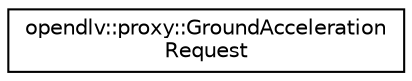 digraph "Graphical Class Hierarchy"
{
 // LATEX_PDF_SIZE
  edge [fontname="Helvetica",fontsize="10",labelfontname="Helvetica",labelfontsize="10"];
  node [fontname="Helvetica",fontsize="10",shape=record];
  rankdir="LR";
  Node0 [label="opendlv::proxy::GroundAcceleration\lRequest",height=0.2,width=0.4,color="black", fillcolor="white", style="filled",URL="$classopendlv_1_1proxy_1_1GroundAccelerationRequest.html",tooltip=" "];
}
